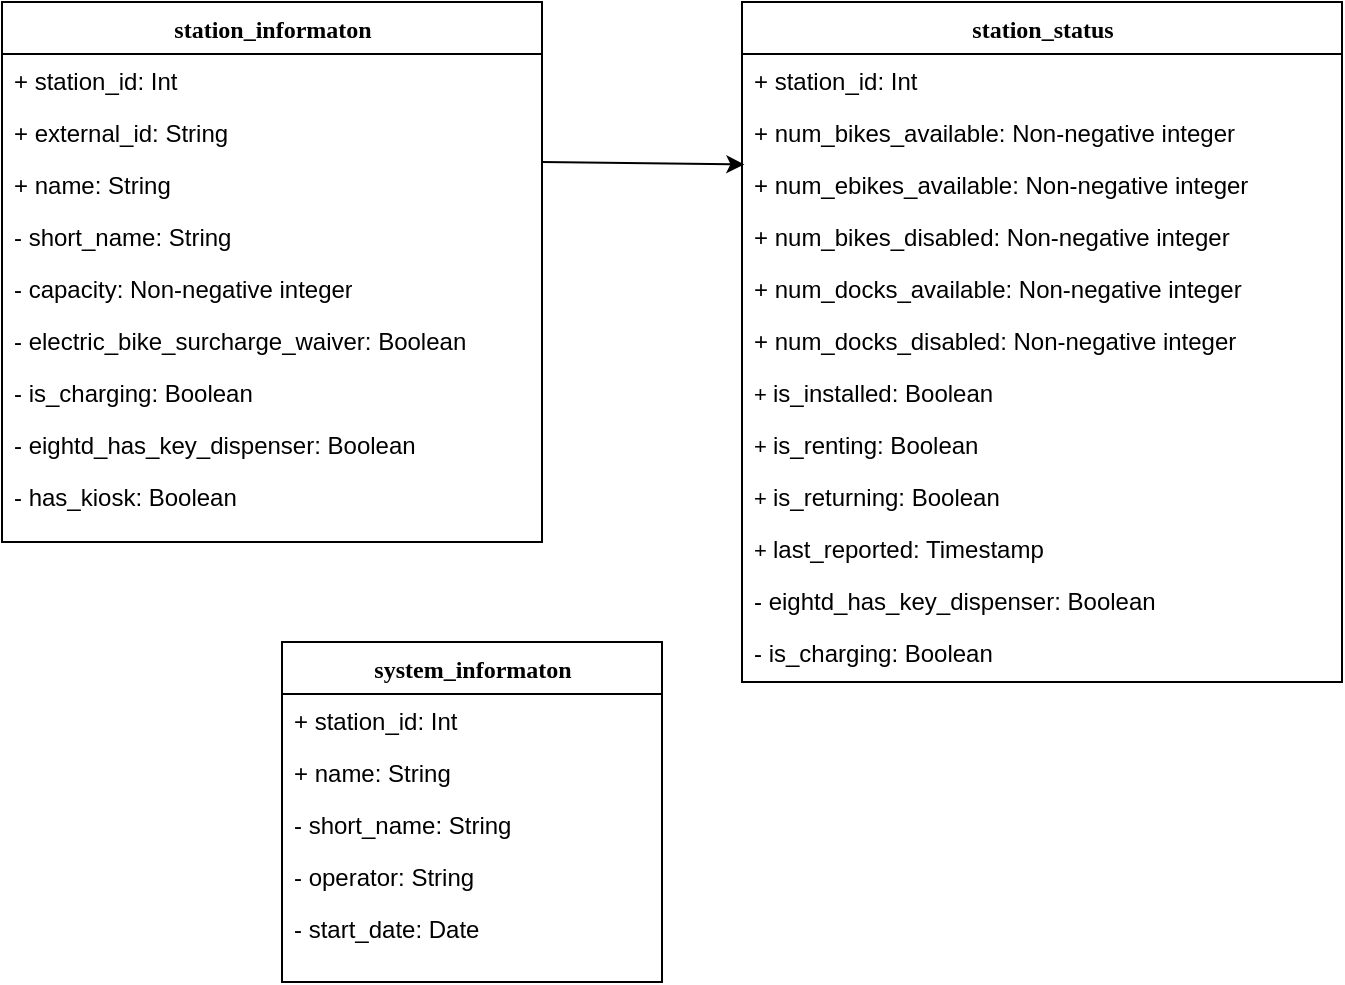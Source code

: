 <mxfile version="14.5.1" type="device"><diagram id="hsRL_YS1NLt8pI_cq-Ey" name="Page-1"><mxGraphModel dx="2905" dy="1796" grid="1" gridSize="10" guides="1" tooltips="1" connect="1" arrows="1" fold="1" page="1" pageScale="1" pageWidth="850" pageHeight="1100" math="0" shadow="0"><root><mxCell id="0"/><mxCell id="1" parent="0"/><mxCell id="F6Kzxp4oxfH0FkBowvWr-1" value="station_informaton" style="swimlane;html=1;fontStyle=1;align=center;verticalAlign=top;childLayout=stackLayout;horizontal=1;startSize=26;horizontalStack=0;resizeParent=1;resizeLast=0;collapsible=1;marginBottom=0;swimlaneFillColor=#ffffff;rounded=0;shadow=0;comic=0;labelBackgroundColor=none;strokeWidth=1;fillColor=none;fontFamily=Verdana;fontSize=12" parent="1" vertex="1"><mxGeometry x="-1630" y="-780" width="270" height="270" as="geometry"/></mxCell><mxCell id="F6Kzxp4oxfH0FkBowvWr-12" value="+ station_id: Int" style="text;html=1;strokeColor=none;fillColor=none;align=left;verticalAlign=top;spacingLeft=4;spacingRight=4;whiteSpace=wrap;overflow=hidden;rotatable=0;points=[[0,0.5],[1,0.5]];portConstraint=eastwest;" parent="F6Kzxp4oxfH0FkBowvWr-1" vertex="1"><mxGeometry y="26" width="270" height="26" as="geometry"/></mxCell><mxCell id="F6Kzxp4oxfH0FkBowvWr-37" value="+ external_id: String" style="text;html=1;strokeColor=none;fillColor=none;align=left;verticalAlign=top;spacingLeft=4;spacingRight=4;whiteSpace=wrap;overflow=hidden;rotatable=0;points=[[0,0.5],[1,0.5]];portConstraint=eastwest;" parent="F6Kzxp4oxfH0FkBowvWr-1" vertex="1"><mxGeometry y="52" width="270" height="26" as="geometry"/></mxCell><mxCell id="F6Kzxp4oxfH0FkBowvWr-2" value="+ name: String" style="text;html=1;strokeColor=none;fillColor=none;align=left;verticalAlign=top;spacingLeft=4;spacingRight=4;whiteSpace=wrap;overflow=hidden;rotatable=0;points=[[0,0.5],[1,0.5]];portConstraint=eastwest;" parent="F6Kzxp4oxfH0FkBowvWr-1" vertex="1"><mxGeometry y="78" width="270" height="26" as="geometry"/></mxCell><mxCell id="F6Kzxp4oxfH0FkBowvWr-3" value="-&amp;nbsp;short_name: String" style="text;html=1;strokeColor=none;fillColor=none;align=left;verticalAlign=top;spacingLeft=4;spacingRight=4;whiteSpace=wrap;overflow=hidden;rotatable=0;points=[[0,0.5],[1,0.5]];portConstraint=eastwest;" parent="F6Kzxp4oxfH0FkBowvWr-1" vertex="1"><mxGeometry y="104" width="270" height="26" as="geometry"/></mxCell><mxCell id="F6Kzxp4oxfH0FkBowvWr-4" value="&lt;font style=&quot;font-size: 12px&quot;&gt;-&amp;nbsp;capacity:&amp;nbsp;Non-negative integer&lt;/font&gt;" style="text;html=1;strokeColor=none;fillColor=none;align=left;verticalAlign=top;spacingLeft=4;spacingRight=4;whiteSpace=wrap;overflow=hidden;rotatable=0;points=[[0,0.5],[1,0.5]];portConstraint=eastwest;" parent="F6Kzxp4oxfH0FkBowvWr-1" vertex="1"><mxGeometry y="130" width="270" height="26" as="geometry"/></mxCell><mxCell id="F6Kzxp4oxfH0FkBowvWr-5" value="-&amp;nbsp;electric_bike_surcharge_waiver: Boolean" style="text;html=1;strokeColor=none;fillColor=none;align=left;verticalAlign=top;spacingLeft=4;spacingRight=4;whiteSpace=wrap;overflow=hidden;rotatable=0;points=[[0,0.5],[1,0.5]];portConstraint=eastwest;" parent="F6Kzxp4oxfH0FkBowvWr-1" vertex="1"><mxGeometry y="156" width="270" height="26" as="geometry"/></mxCell><mxCell id="F6Kzxp4oxfH0FkBowvWr-6" value="-&amp;nbsp;is_charging: Boolean" style="text;html=1;strokeColor=none;fillColor=none;align=left;verticalAlign=top;spacingLeft=4;spacingRight=4;whiteSpace=wrap;overflow=hidden;rotatable=0;points=[[0,0.5],[1,0.5]];portConstraint=eastwest;" parent="F6Kzxp4oxfH0FkBowvWr-1" vertex="1"><mxGeometry y="182" width="270" height="26" as="geometry"/></mxCell><mxCell id="F6Kzxp4oxfH0FkBowvWr-8" value="-&amp;nbsp;eightd_has_key_dispenser: Boolean" style="text;html=1;strokeColor=none;fillColor=none;align=left;verticalAlign=top;spacingLeft=4;spacingRight=4;whiteSpace=wrap;overflow=hidden;rotatable=0;points=[[0,0.5],[1,0.5]];portConstraint=eastwest;" parent="F6Kzxp4oxfH0FkBowvWr-1" vertex="1"><mxGeometry y="208" width="270" height="26" as="geometry"/></mxCell><mxCell id="F6Kzxp4oxfH0FkBowvWr-9" value="-&amp;nbsp;has_kiosk: Boolean" style="text;html=1;strokeColor=none;fillColor=none;align=left;verticalAlign=top;spacingLeft=4;spacingRight=4;whiteSpace=wrap;overflow=hidden;rotatable=0;points=[[0,0.5],[1,0.5]];portConstraint=eastwest;" parent="F6Kzxp4oxfH0FkBowvWr-1" vertex="1"><mxGeometry y="234" width="270" height="26" as="geometry"/></mxCell><mxCell id="F6Kzxp4oxfH0FkBowvWr-14" value="station_status" style="swimlane;html=1;fontStyle=1;align=center;verticalAlign=top;childLayout=stackLayout;horizontal=1;startSize=26;horizontalStack=0;resizeParent=1;resizeLast=0;collapsible=1;marginBottom=0;swimlaneFillColor=#ffffff;rounded=0;shadow=0;comic=0;labelBackgroundColor=none;strokeWidth=1;fillColor=none;fontFamily=Verdana;fontSize=12" parent="1" vertex="1"><mxGeometry x="-1260" y="-780" width="300" height="340" as="geometry"/></mxCell><mxCell id="F6Kzxp4oxfH0FkBowvWr-15" value="+ station_id: Int" style="text;html=1;strokeColor=none;fillColor=none;align=left;verticalAlign=top;spacingLeft=4;spacingRight=4;whiteSpace=wrap;overflow=hidden;rotatable=0;points=[[0,0.5],[1,0.5]];portConstraint=eastwest;strokeWidth=2;" parent="F6Kzxp4oxfH0FkBowvWr-14" vertex="1"><mxGeometry y="26" width="300" height="26" as="geometry"/></mxCell><mxCell id="F6Kzxp4oxfH0FkBowvWr-18" value="&lt;font style=&quot;font-size: 12px&quot;&gt;+&amp;nbsp;num_bikes_available: Non-negative integer&lt;/font&gt;" style="text;html=1;strokeColor=none;fillColor=none;align=left;verticalAlign=top;spacingLeft=4;spacingRight=4;whiteSpace=wrap;overflow=hidden;rotatable=0;points=[[0,0.5],[1,0.5]];portConstraint=eastwest;" parent="F6Kzxp4oxfH0FkBowvWr-14" vertex="1"><mxGeometry y="52" width="300" height="26" as="geometry"/></mxCell><mxCell id="F6Kzxp4oxfH0FkBowvWr-19" value="+&amp;nbsp;num_ebikes_available: Non-negative integer" style="text;html=1;strokeColor=none;fillColor=none;align=left;verticalAlign=top;spacingLeft=4;spacingRight=4;whiteSpace=wrap;overflow=hidden;rotatable=0;points=[[0,0.5],[1,0.5]];portConstraint=eastwest;" parent="F6Kzxp4oxfH0FkBowvWr-14" vertex="1"><mxGeometry y="78" width="300" height="26" as="geometry"/></mxCell><mxCell id="F6Kzxp4oxfH0FkBowvWr-24" value="+&amp;nbsp;num_bikes_disabled: Non-negative integer" style="text;html=1;strokeColor=none;fillColor=none;align=left;verticalAlign=top;spacingLeft=4;spacingRight=4;whiteSpace=wrap;overflow=hidden;rotatable=0;points=[[0,0.5],[1,0.5]];portConstraint=eastwest;" parent="F6Kzxp4oxfH0FkBowvWr-14" vertex="1"><mxGeometry y="104" width="300" height="26" as="geometry"/></mxCell><mxCell id="F6Kzxp4oxfH0FkBowvWr-25" value="+&amp;nbsp;num_docks_available: Non-negative integer" style="text;html=1;strokeColor=none;fillColor=none;align=left;verticalAlign=top;spacingLeft=4;spacingRight=4;whiteSpace=wrap;overflow=hidden;rotatable=0;points=[[0,0.5],[1,0.5]];portConstraint=eastwest;" parent="F6Kzxp4oxfH0FkBowvWr-14" vertex="1"><mxGeometry y="130" width="300" height="26" as="geometry"/></mxCell><mxCell id="F6Kzxp4oxfH0FkBowvWr-26" value="+&amp;nbsp;num_docks_disabled: Non-negative integer" style="text;html=1;strokeColor=none;fillColor=none;align=left;verticalAlign=top;spacingLeft=4;spacingRight=4;whiteSpace=wrap;overflow=hidden;rotatable=0;points=[[0,0.5],[1,0.5]];portConstraint=eastwest;" parent="F6Kzxp4oxfH0FkBowvWr-14" vertex="1"><mxGeometry y="156" width="300" height="26" as="geometry"/></mxCell><mxCell id="F6Kzxp4oxfH0FkBowvWr-20" value="&lt;span style=&quot;font-size: 11px&quot;&gt;+&amp;nbsp;&lt;/span&gt;is_installed: Boolean" style="text;html=1;strokeColor=none;fillColor=none;align=left;verticalAlign=top;spacingLeft=4;spacingRight=4;whiteSpace=wrap;overflow=hidden;rotatable=0;points=[[0,0.5],[1,0.5]];portConstraint=eastwest;" parent="F6Kzxp4oxfH0FkBowvWr-14" vertex="1"><mxGeometry y="182" width="300" height="26" as="geometry"/></mxCell><mxCell id="F6Kzxp4oxfH0FkBowvWr-21" value="&lt;span style=&quot;font-size: 11px&quot;&gt;+&amp;nbsp;&lt;/span&gt;is_renting: Boolean" style="text;html=1;strokeColor=none;fillColor=none;align=left;verticalAlign=top;spacingLeft=4;spacingRight=4;whiteSpace=wrap;overflow=hidden;rotatable=0;points=[[0,0.5],[1,0.5]];portConstraint=eastwest;" parent="F6Kzxp4oxfH0FkBowvWr-14" vertex="1"><mxGeometry y="208" width="300" height="26" as="geometry"/></mxCell><mxCell id="F6Kzxp4oxfH0FkBowvWr-22" value="&lt;span style=&quot;font-size: 11px&quot;&gt;+&amp;nbsp;&lt;/span&gt;is_returning: Boolean" style="text;html=1;strokeColor=none;fillColor=none;align=left;verticalAlign=top;spacingLeft=4;spacingRight=4;whiteSpace=wrap;overflow=hidden;rotatable=0;points=[[0,0.5],[1,0.5]];portConstraint=eastwest;" parent="F6Kzxp4oxfH0FkBowvWr-14" vertex="1"><mxGeometry y="234" width="300" height="26" as="geometry"/></mxCell><mxCell id="F6Kzxp4oxfH0FkBowvWr-23" value="&lt;span style=&quot;font-size: 11px&quot;&gt;+&amp;nbsp;&lt;/span&gt;last_reported: Timestamp" style="text;html=1;strokeColor=none;fillColor=none;align=left;verticalAlign=top;spacingLeft=4;spacingRight=4;whiteSpace=wrap;overflow=hidden;rotatable=0;points=[[0,0.5],[1,0.5]];portConstraint=eastwest;" parent="F6Kzxp4oxfH0FkBowvWr-14" vertex="1"><mxGeometry y="260" width="300" height="26" as="geometry"/></mxCell><mxCell id="F6Kzxp4oxfH0FkBowvWr-27" value="-&amp;nbsp;eightd_has_key_dispenser: Boolean" style="text;html=1;strokeColor=none;fillColor=none;align=left;verticalAlign=top;spacingLeft=4;spacingRight=4;whiteSpace=wrap;overflow=hidden;rotatable=0;points=[[0,0.5],[1,0.5]];portConstraint=eastwest;" parent="F6Kzxp4oxfH0FkBowvWr-14" vertex="1"><mxGeometry y="286" width="300" height="26" as="geometry"/></mxCell><mxCell id="F6Kzxp4oxfH0FkBowvWr-28" value="-&amp;nbsp;is_charging: Boolean" style="text;html=1;strokeColor=none;fillColor=none;align=left;verticalAlign=top;spacingLeft=4;spacingRight=4;whiteSpace=wrap;overflow=hidden;rotatable=0;points=[[0,0.5],[1,0.5]];portConstraint=eastwest;" parent="F6Kzxp4oxfH0FkBowvWr-14" vertex="1"><mxGeometry y="312" width="300" height="26" as="geometry"/></mxCell><mxCell id="F6Kzxp4oxfH0FkBowvWr-29" value="system_informaton" style="swimlane;html=1;fontStyle=1;align=center;verticalAlign=top;childLayout=stackLayout;horizontal=1;startSize=26;horizontalStack=0;resizeParent=1;resizeLast=0;collapsible=1;marginBottom=0;swimlaneFillColor=#ffffff;rounded=0;shadow=0;comic=0;labelBackgroundColor=none;strokeWidth=1;fillColor=none;fontFamily=Verdana;fontSize=12" parent="1" vertex="1"><mxGeometry x="-1490" y="-460" width="190" height="170" as="geometry"/></mxCell><mxCell id="F6Kzxp4oxfH0FkBowvWr-36" value="+ station_id: Int" style="text;html=1;strokeColor=none;fillColor=none;align=left;verticalAlign=top;spacingLeft=4;spacingRight=4;whiteSpace=wrap;overflow=hidden;rotatable=0;points=[[0,0.5],[1,0.5]];portConstraint=eastwest;strokeWidth=2;" parent="F6Kzxp4oxfH0FkBowvWr-29" vertex="1"><mxGeometry y="26" width="190" height="26" as="geometry"/></mxCell><mxCell id="F6Kzxp4oxfH0FkBowvWr-30" value="+ name: String" style="text;html=1;strokeColor=none;fillColor=none;align=left;verticalAlign=top;spacingLeft=4;spacingRight=4;whiteSpace=wrap;overflow=hidden;rotatable=0;points=[[0,0.5],[1,0.5]];portConstraint=eastwest;" parent="F6Kzxp4oxfH0FkBowvWr-29" vertex="1"><mxGeometry y="52" width="190" height="26" as="geometry"/></mxCell><mxCell id="F6Kzxp4oxfH0FkBowvWr-31" value="- short_name: String" style="text;html=1;strokeColor=none;fillColor=none;align=left;verticalAlign=top;spacingLeft=4;spacingRight=4;whiteSpace=wrap;overflow=hidden;rotatable=0;points=[[0,0.5],[1,0.5]];portConstraint=eastwest;" parent="F6Kzxp4oxfH0FkBowvWr-29" vertex="1"><mxGeometry y="78" width="190" height="26" as="geometry"/></mxCell><mxCell id="F6Kzxp4oxfH0FkBowvWr-32" value="-&amp;nbsp;operator: String" style="text;html=1;strokeColor=none;fillColor=none;align=left;verticalAlign=top;spacingLeft=4;spacingRight=4;whiteSpace=wrap;overflow=hidden;rotatable=0;points=[[0,0.5],[1,0.5]];portConstraint=eastwest;" parent="F6Kzxp4oxfH0FkBowvWr-29" vertex="1"><mxGeometry y="104" width="190" height="26" as="geometry"/></mxCell><mxCell id="F6Kzxp4oxfH0FkBowvWr-33" value="-&amp;nbsp;start_date: Date" style="text;html=1;strokeColor=none;fillColor=none;align=left;verticalAlign=top;spacingLeft=4;spacingRight=4;whiteSpace=wrap;overflow=hidden;rotatable=0;points=[[0,0.5],[1,0.5]];portConstraint=eastwest;" parent="F6Kzxp4oxfH0FkBowvWr-29" vertex="1"><mxGeometry y="130" width="190" height="26" as="geometry"/></mxCell><mxCell id="F6Kzxp4oxfH0FkBowvWr-39" value="" style="endArrow=classic;html=1;entryX=0.004;entryY=0.123;entryDx=0;entryDy=0;entryPerimeter=0;" parent="1" target="F6Kzxp4oxfH0FkBowvWr-19" edge="1"><mxGeometry width="50" height="50" relative="1" as="geometry"><mxPoint x="-1360" y="-700" as="sourcePoint"/><mxPoint x="-1310" y="-750" as="targetPoint"/></mxGeometry></mxCell></root></mxGraphModel></diagram></mxfile>